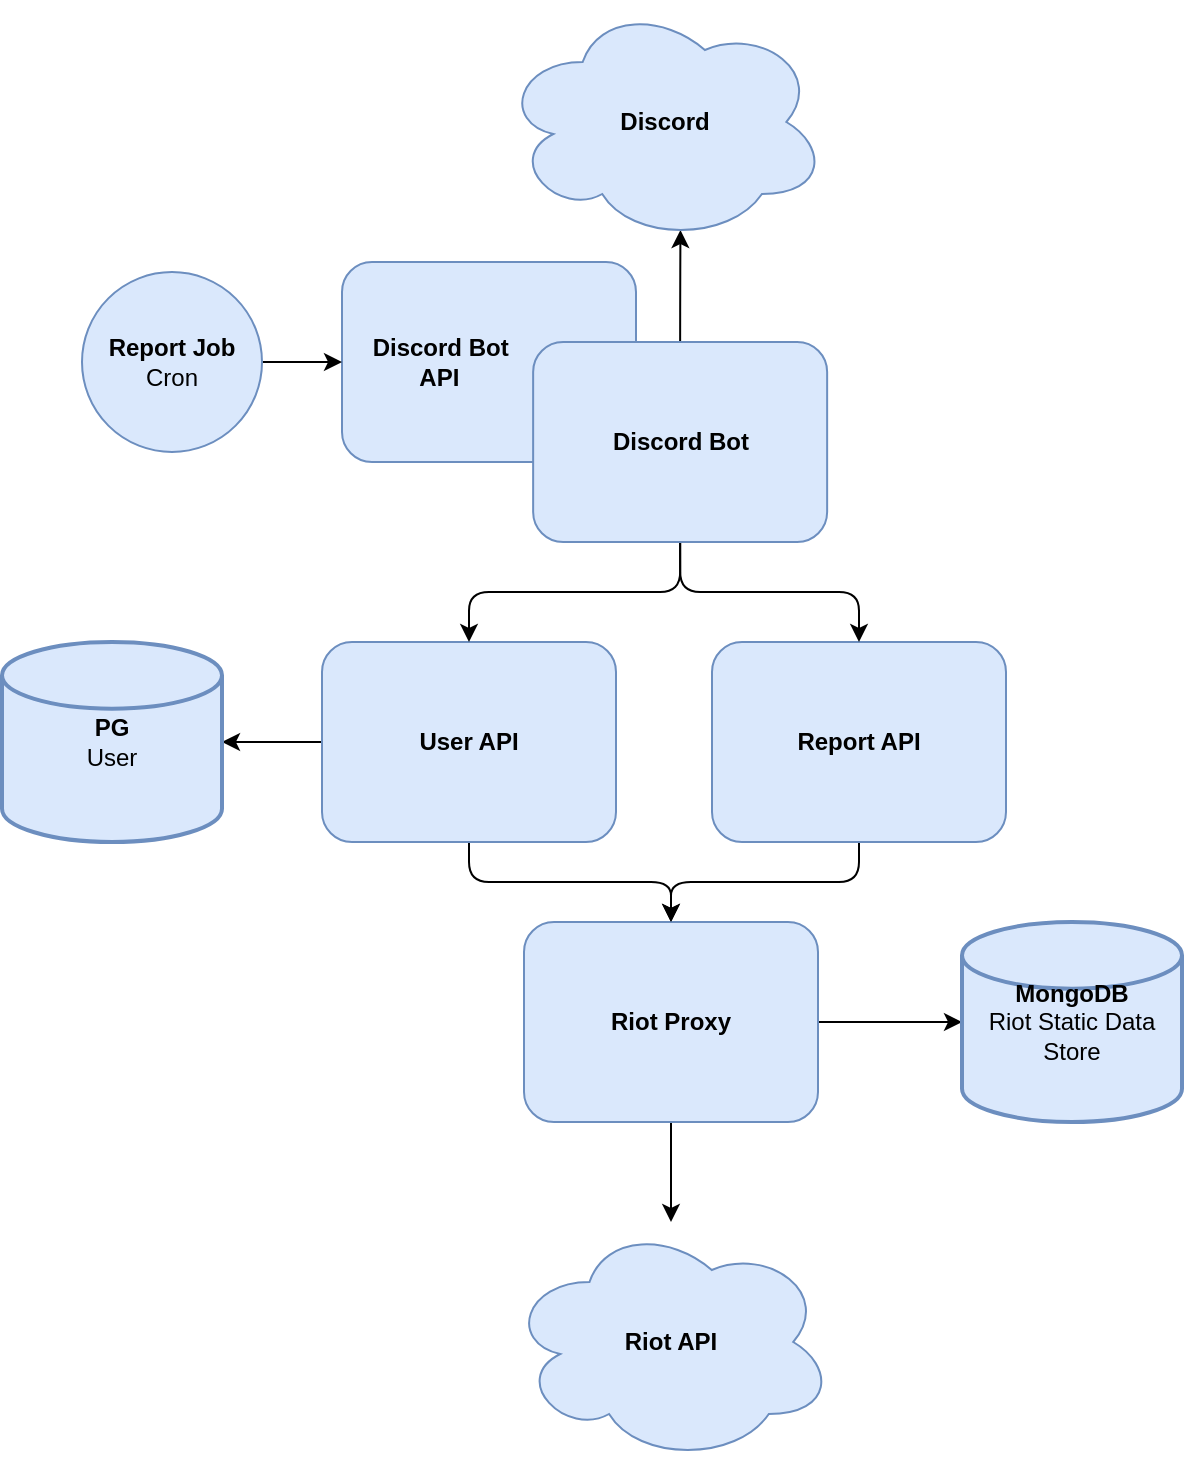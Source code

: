 <mxfile version="20.1.1" type="device"><diagram id="qHno59zcZUnl3Cdgk_R_" name="Page-1"><mxGraphModel dx="886" dy="615" grid="1" gridSize="10" guides="1" tooltips="1" connect="1" arrows="1" fold="1" page="1" pageScale="1" pageWidth="850" pageHeight="1100" math="0" shadow="0"><root><mxCell id="0"/><mxCell id="1" parent="0"/><mxCell id="mVuveWuEJQTf2NqXARXi-24" value="&lt;div style=&quot;&quot;&gt;&lt;b style=&quot;background-color: initial;&quot;&gt;&lt;br&gt;&lt;/b&gt;&lt;/div&gt;&lt;div style=&quot;&quot;&gt;&lt;b style=&quot;background-color: initial;&quot;&gt;&lt;br&gt;&lt;/b&gt;&lt;/div&gt;&lt;div style=&quot;&quot;&gt;&lt;b style=&quot;background-color: initial;&quot;&gt;&amp;nbsp; &amp;nbsp; Discord Bot&amp;nbsp;&lt;/b&gt;&lt;/div&gt;&lt;div style=&quot;&quot;&gt;&lt;b style=&quot;background-color: initial;&quot;&gt;&amp;nbsp; &amp;nbsp; &amp;nbsp; &amp;nbsp; &amp;nbsp; &amp;nbsp;API&lt;/b&gt;&lt;/div&gt;&lt;b&gt;&lt;br&gt;&lt;br&gt;&lt;/b&gt;" style="rounded=1;whiteSpace=wrap;html=1;fillColor=#dae8fc;strokeColor=#6c8ebf;align=left;" vertex="1" parent="1"><mxGeometry x="240" y="290" width="147" height="100" as="geometry"/></mxCell><mxCell id="mVuveWuEJQTf2NqXARXi-25" value="" style="shape=image;verticalLabelPosition=bottom;labelBackgroundColor=default;verticalAlign=top;aspect=fixed;imageAspect=0;image=https://d33wubrfki0l68.cloudfront.net/e937e774cbbe23635999615ad5d7732decad182a/26072/logo-small.ede75a6b.svg;" vertex="1" parent="1"><mxGeometry x="345.57" y="290" width="41.43" height="40" as="geometry"/></mxCell><mxCell id="mVuveWuEJQTf2NqXARXi-12" style="edgeStyle=orthogonalEdgeStyle;rounded=0;orthogonalLoop=1;jettySize=auto;html=1;exitX=0;exitY=0.5;exitDx=0;exitDy=0;entryX=1;entryY=0.5;entryDx=0;entryDy=0;entryPerimeter=0;" edge="1" parent="1" source="mVuveWuEJQTf2NqXARXi-2" target="mVuveWuEJQTf2NqXARXi-11"><mxGeometry relative="1" as="geometry"/></mxCell><mxCell id="mVuveWuEJQTf2NqXARXi-13" style="edgeStyle=orthogonalEdgeStyle;rounded=1;orthogonalLoop=1;jettySize=auto;html=1;exitX=0.5;exitY=1;exitDx=0;exitDy=0;" edge="1" parent="1" source="mVuveWuEJQTf2NqXARXi-2" target="mVuveWuEJQTf2NqXARXi-3"><mxGeometry relative="1" as="geometry"/></mxCell><mxCell id="mVuveWuEJQTf2NqXARXi-2" value="&lt;b&gt;User API&lt;/b&gt;" style="rounded=1;whiteSpace=wrap;html=1;fillColor=#dae8fc;strokeColor=#6c8ebf;" vertex="1" parent="1"><mxGeometry x="230" y="480" width="147" height="100" as="geometry"/></mxCell><mxCell id="mVuveWuEJQTf2NqXARXi-1" value="" style="shape=image;verticalLabelPosition=bottom;labelBackgroundColor=default;verticalAlign=top;aspect=fixed;imageAspect=0;image=https://d33wubrfki0l68.cloudfront.net/e937e774cbbe23635999615ad5d7732decad182a/26072/logo-small.ede75a6b.svg;" vertex="1" parent="1"><mxGeometry x="335.57" y="480" width="41.43" height="40" as="geometry"/></mxCell><mxCell id="mVuveWuEJQTf2NqXARXi-6" style="edgeStyle=orthogonalEdgeStyle;rounded=0;orthogonalLoop=1;jettySize=auto;html=1;exitX=0.5;exitY=1;exitDx=0;exitDy=0;" edge="1" parent="1" source="mVuveWuEJQTf2NqXARXi-3" target="mVuveWuEJQTf2NqXARXi-5"><mxGeometry relative="1" as="geometry"/></mxCell><mxCell id="mVuveWuEJQTf2NqXARXi-8" style="edgeStyle=orthogonalEdgeStyle;rounded=0;orthogonalLoop=1;jettySize=auto;html=1;exitX=1;exitY=0.5;exitDx=0;exitDy=0;entryX=0;entryY=0.5;entryDx=0;entryDy=0;entryPerimeter=0;" edge="1" parent="1" source="mVuveWuEJQTf2NqXARXi-3" target="mVuveWuEJQTf2NqXARXi-7"><mxGeometry relative="1" as="geometry"/></mxCell><mxCell id="mVuveWuEJQTf2NqXARXi-3" value="&lt;b&gt;Riot Proxy&lt;/b&gt;" style="rounded=1;whiteSpace=wrap;html=1;fillColor=#dae8fc;strokeColor=#6c8ebf;" vertex="1" parent="1"><mxGeometry x="331" y="620" width="147" height="100" as="geometry"/></mxCell><mxCell id="mVuveWuEJQTf2NqXARXi-4" value="" style="shape=image;verticalLabelPosition=bottom;labelBackgroundColor=default;verticalAlign=top;aspect=fixed;imageAspect=0;image=https://d33wubrfki0l68.cloudfront.net/e937e774cbbe23635999615ad5d7732decad182a/26072/logo-small.ede75a6b.svg;" vertex="1" parent="1"><mxGeometry x="436.57" y="620" width="41.43" height="40" as="geometry"/></mxCell><mxCell id="mVuveWuEJQTf2NqXARXi-5" value="&lt;b&gt;Riot API&lt;/b&gt;" style="ellipse;shape=cloud;whiteSpace=wrap;html=1;fillColor=#dae8fc;strokeColor=#6c8ebf;" vertex="1" parent="1"><mxGeometry x="323" y="770" width="163" height="120" as="geometry"/></mxCell><mxCell id="mVuveWuEJQTf2NqXARXi-7" value="&lt;b&gt;MongoDB&lt;/b&gt;&lt;br&gt;Riot Static Data Store" style="strokeWidth=2;html=1;shape=mxgraph.flowchart.database;whiteSpace=wrap;fillColor=#dae8fc;strokeColor=#6c8ebf;" vertex="1" parent="1"><mxGeometry x="550" y="620" width="110" height="100" as="geometry"/></mxCell><mxCell id="mVuveWuEJQTf2NqXARXi-14" style="edgeStyle=orthogonalEdgeStyle;rounded=1;orthogonalLoop=1;jettySize=auto;html=1;exitX=0.5;exitY=1;exitDx=0;exitDy=0;entryX=0.5;entryY=0;entryDx=0;entryDy=0;" edge="1" parent="1" source="mVuveWuEJQTf2NqXARXi-9" target="mVuveWuEJQTf2NqXARXi-3"><mxGeometry relative="1" as="geometry"/></mxCell><mxCell id="mVuveWuEJQTf2NqXARXi-9" value="&lt;b&gt;Report API&lt;/b&gt;" style="rounded=1;whiteSpace=wrap;html=1;fillColor=#dae8fc;strokeColor=#6c8ebf;" vertex="1" parent="1"><mxGeometry x="425" y="480" width="147" height="100" as="geometry"/></mxCell><mxCell id="mVuveWuEJQTf2NqXARXi-10" value="" style="shape=image;verticalLabelPosition=bottom;labelBackgroundColor=default;verticalAlign=top;aspect=fixed;imageAspect=0;image=https://d33wubrfki0l68.cloudfront.net/e937e774cbbe23635999615ad5d7732decad182a/26072/logo-small.ede75a6b.svg;" vertex="1" parent="1"><mxGeometry x="530.57" y="480" width="41.43" height="40" as="geometry"/></mxCell><mxCell id="mVuveWuEJQTf2NqXARXi-11" value="&lt;b&gt;PG&lt;/b&gt;&lt;br&gt;User" style="strokeWidth=2;html=1;shape=mxgraph.flowchart.database;whiteSpace=wrap;fillColor=#dae8fc;strokeColor=#6c8ebf;" vertex="1" parent="1"><mxGeometry x="70" y="480" width="110" height="100" as="geometry"/></mxCell><mxCell id="mVuveWuEJQTf2NqXARXi-17" style="edgeStyle=orthogonalEdgeStyle;rounded=1;orthogonalLoop=1;jettySize=auto;html=1;exitX=0.5;exitY=1;exitDx=0;exitDy=0;entryX=0.5;entryY=0;entryDx=0;entryDy=0;" edge="1" parent="1" source="mVuveWuEJQTf2NqXARXi-15" target="mVuveWuEJQTf2NqXARXi-2"><mxGeometry relative="1" as="geometry"/></mxCell><mxCell id="mVuveWuEJQTf2NqXARXi-18" style="edgeStyle=orthogonalEdgeStyle;rounded=1;orthogonalLoop=1;jettySize=auto;html=1;exitX=0.5;exitY=1;exitDx=0;exitDy=0;entryX=0.5;entryY=0;entryDx=0;entryDy=0;" edge="1" parent="1" source="mVuveWuEJQTf2NqXARXi-15" target="mVuveWuEJQTf2NqXARXi-9"><mxGeometry relative="1" as="geometry"/></mxCell><mxCell id="mVuveWuEJQTf2NqXARXi-21" style="edgeStyle=orthogonalEdgeStyle;rounded=1;orthogonalLoop=1;jettySize=auto;html=1;exitX=0.5;exitY=0;exitDx=0;exitDy=0;entryX=0.55;entryY=0.95;entryDx=0;entryDy=0;entryPerimeter=0;" edge="1" parent="1" source="mVuveWuEJQTf2NqXARXi-15" target="mVuveWuEJQTf2NqXARXi-20"><mxGeometry relative="1" as="geometry"/></mxCell><mxCell id="mVuveWuEJQTf2NqXARXi-15" value="&lt;b&gt;Discord Bot&lt;/b&gt;" style="rounded=1;whiteSpace=wrap;html=1;fillColor=#dae8fc;strokeColor=#6c8ebf;" vertex="1" parent="1"><mxGeometry x="335.57" y="330" width="147" height="100" as="geometry"/></mxCell><mxCell id="mVuveWuEJQTf2NqXARXi-16" value="" style="shape=image;verticalLabelPosition=bottom;labelBackgroundColor=default;verticalAlign=top;aspect=fixed;imageAspect=0;image=https://d33wubrfki0l68.cloudfront.net/e937e774cbbe23635999615ad5d7732decad182a/26072/logo-small.ede75a6b.svg;" vertex="1" parent="1"><mxGeometry x="441.14" y="330" width="41.43" height="40" as="geometry"/></mxCell><mxCell id="mVuveWuEJQTf2NqXARXi-20" value="&lt;b&gt;Discord&lt;/b&gt;" style="ellipse;shape=cloud;whiteSpace=wrap;html=1;fillColor=#dae8fc;strokeColor=#6c8ebf;" vertex="1" parent="1"><mxGeometry x="319.57" y="160" width="163" height="120" as="geometry"/></mxCell><mxCell id="mVuveWuEJQTf2NqXARXi-28" style="edgeStyle=orthogonalEdgeStyle;rounded=1;orthogonalLoop=1;jettySize=auto;html=1;exitX=1;exitY=0.5;exitDx=0;exitDy=0;entryX=0;entryY=0.5;entryDx=0;entryDy=0;" edge="1" parent="1" source="mVuveWuEJQTf2NqXARXi-26" target="mVuveWuEJQTf2NqXARXi-24"><mxGeometry relative="1" as="geometry"/></mxCell><mxCell id="mVuveWuEJQTf2NqXARXi-26" value="&lt;b&gt;Report Job&lt;/b&gt;&lt;br&gt;Cron" style="ellipse;whiteSpace=wrap;html=1;fillColor=#dae8fc;strokeColor=#6c8ebf;" vertex="1" parent="1"><mxGeometry x="110" y="295" width="90" height="90" as="geometry"/></mxCell></root></mxGraphModel></diagram></mxfile>